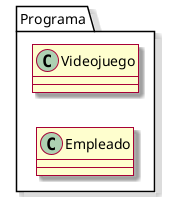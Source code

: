 @startuml
'https://plantuml.com/class-diagram

left to right direction
skin rose



package Programa {

'Clases

class Videojuego{

}

class Empleado{

}


}


'Relaciones



@enduml
